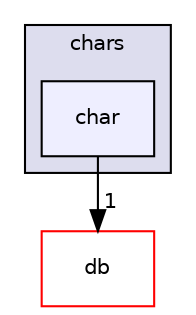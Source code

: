 digraph "src/OpenFOAM/primitives/chars/char" {
  bgcolor=transparent;
  compound=true
  node [ fontsize="10", fontname="Helvetica"];
  edge [ labelfontsize="10", labelfontname="Helvetica"];
  subgraph clusterdir_88dabb3705a9b13be16987836626f570 {
    graph [ bgcolor="#ddddee", pencolor="black", label="chars" fontname="Helvetica", fontsize="10", URL="dir_88dabb3705a9b13be16987836626f570.html"]
  dir_b72a213ac07dc1b89a09be84bf58c8ad [shape=box, label="char", style="filled", fillcolor="#eeeeff", pencolor="black", URL="dir_b72a213ac07dc1b89a09be84bf58c8ad.html"];
  }
  dir_63c634f7a7cfd679ac26c67fb30fc32f [shape=box label="db" color="red" URL="dir_63c634f7a7cfd679ac26c67fb30fc32f.html"];
  dir_b72a213ac07dc1b89a09be84bf58c8ad->dir_63c634f7a7cfd679ac26c67fb30fc32f [headlabel="1", labeldistance=1.5 headhref="dir_002386_002006.html"];
}
